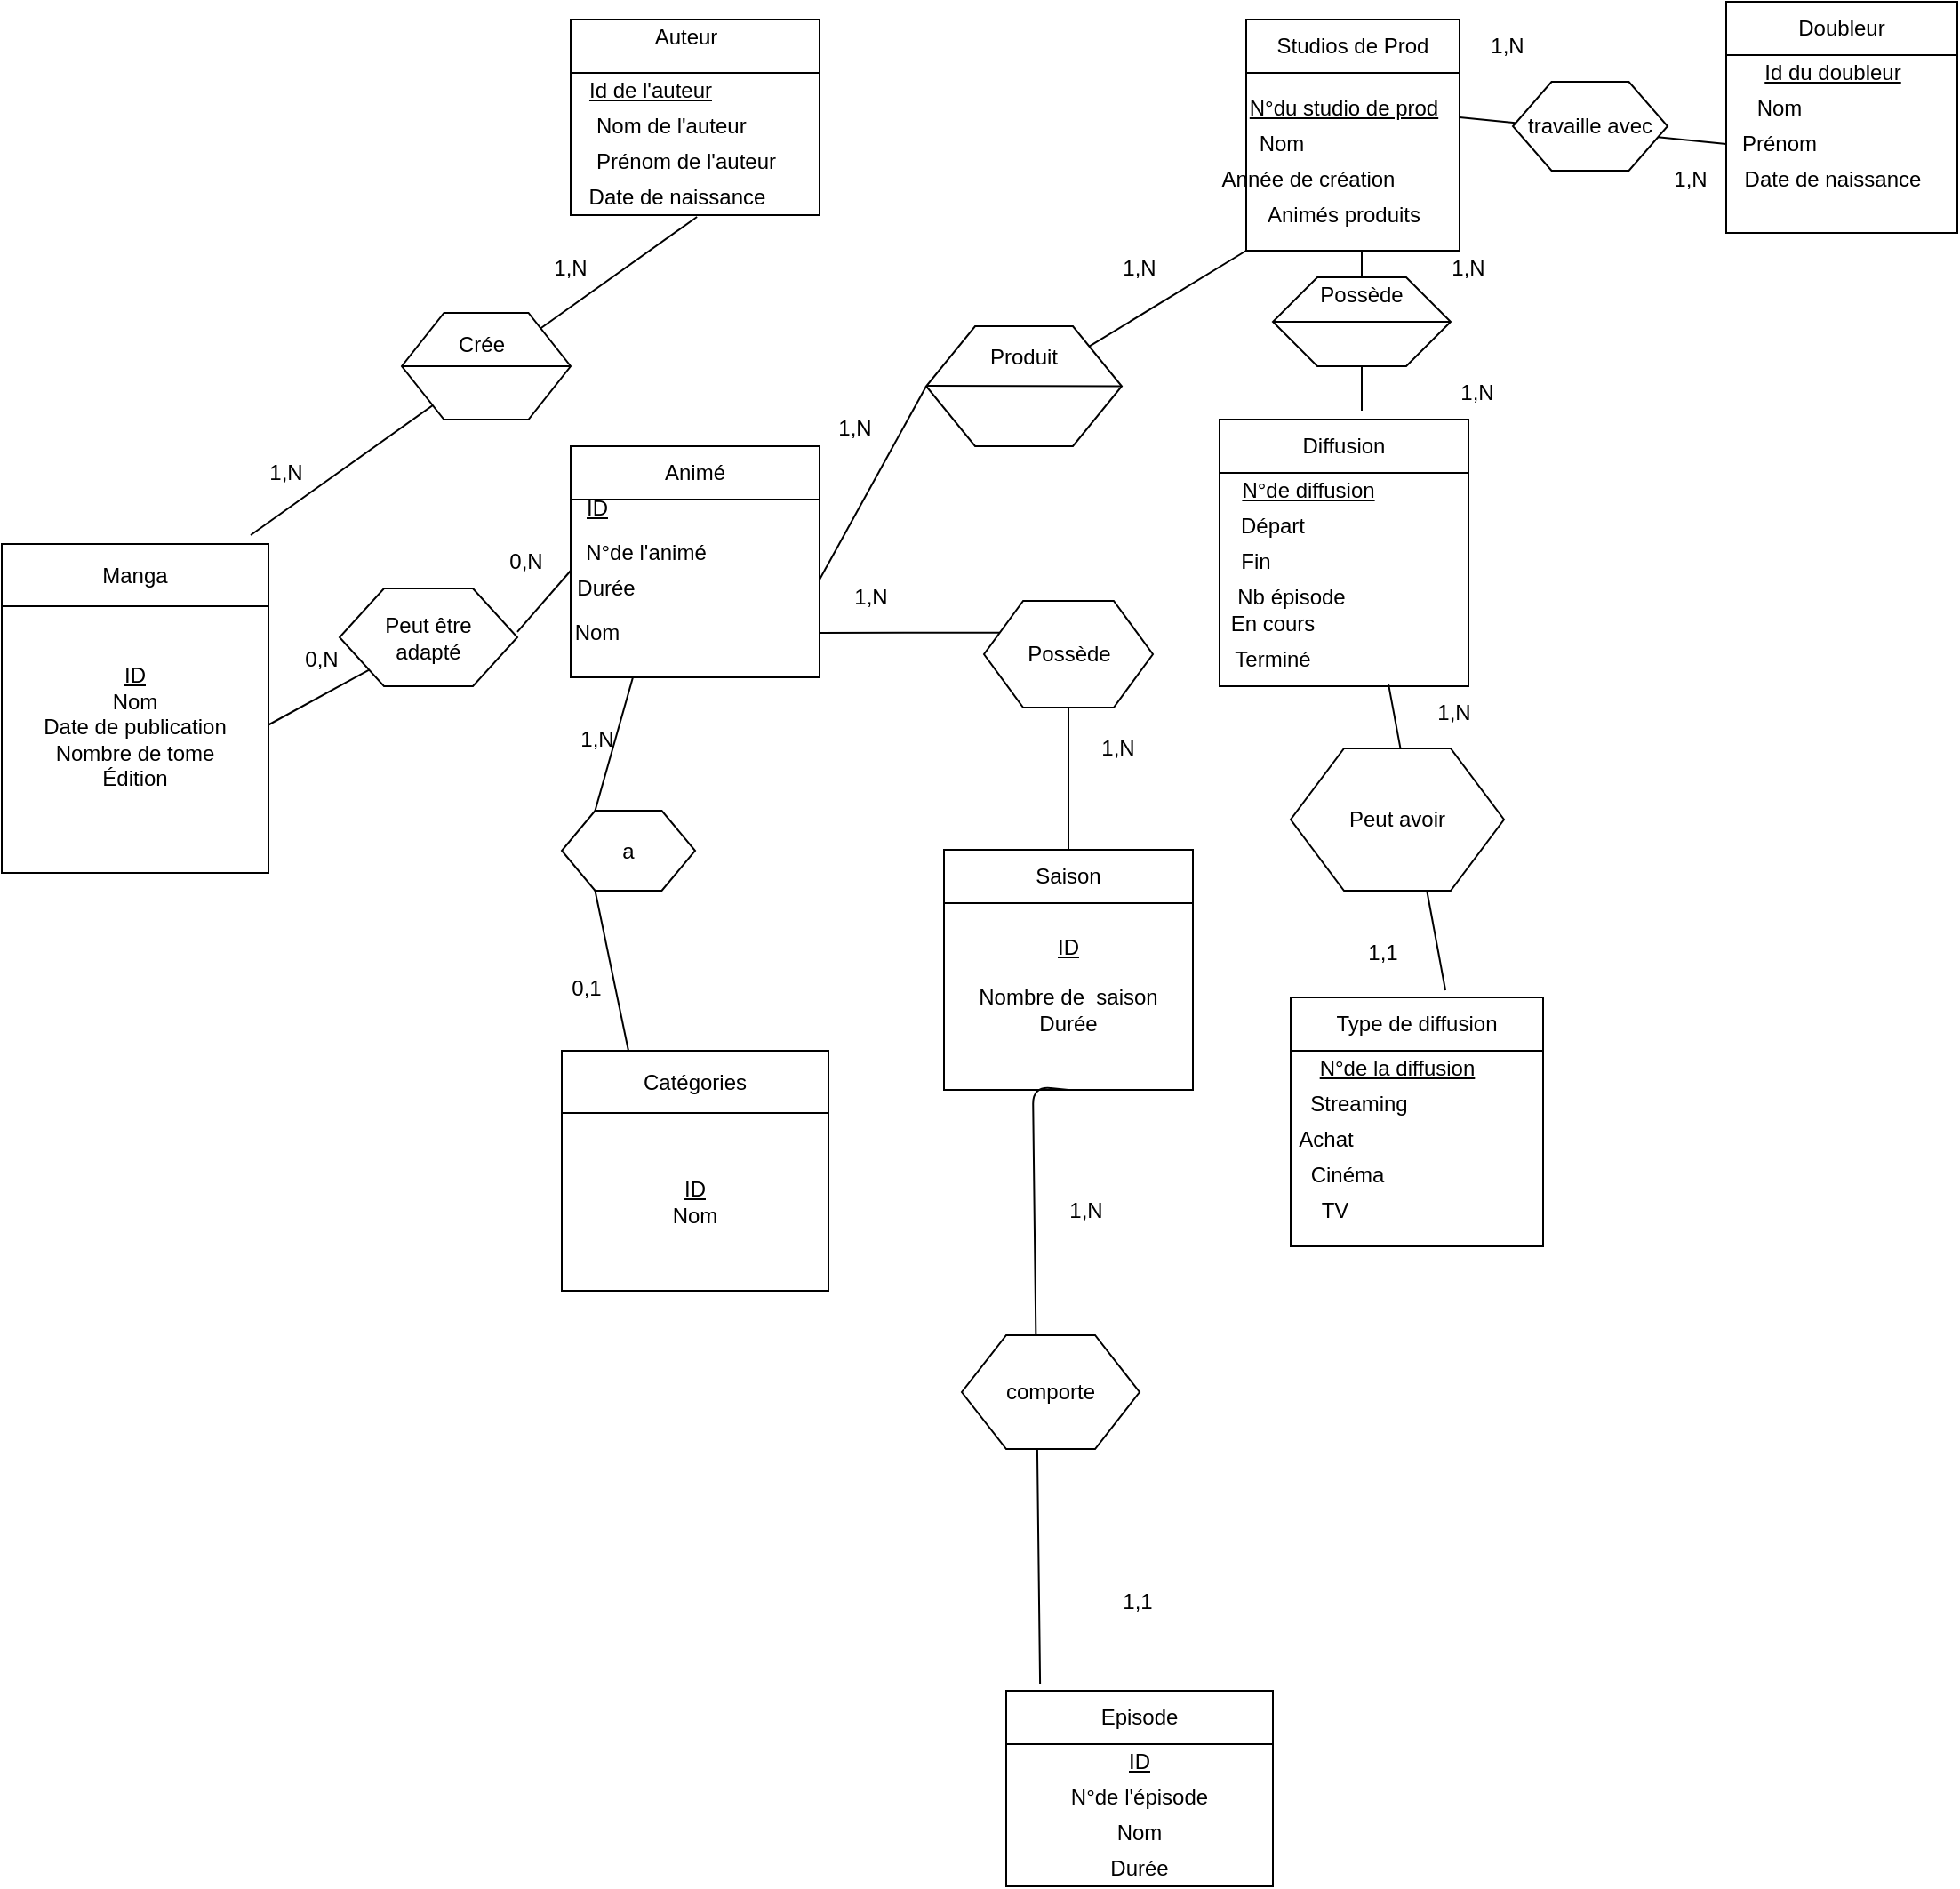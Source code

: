 <mxfile version="12.5.5" type="device"><diagram id="V4q9XSv_r9krPyq23h3g" name="Page-1"><mxGraphModel dx="2542" dy="778" grid="1" gridSize="10" guides="1" tooltips="1" connect="1" arrows="1" fold="1" page="1" pageScale="1" pageWidth="827" pageHeight="1169" math="0" shadow="0"><root><mxCell id="0"/><mxCell id="1" parent="0"/><mxCell id="YOqM2e3xHl-1fSSVkeGc-1" value="" style="rounded=0;whiteSpace=wrap;html=1;" parent="1" vertex="1"><mxGeometry x="20" y="20" width="140" height="60" as="geometry"/></mxCell><mxCell id="YOqM2e3xHl-1fSSVkeGc-2" value="" style="rounded=0;whiteSpace=wrap;html=1;" parent="1" vertex="1"><mxGeometry x="20" y="50" width="140" height="80" as="geometry"/></mxCell><mxCell id="YOqM2e3xHl-1fSSVkeGc-5" value="&lt;u&gt;Id de l'auteur&lt;/u&gt;" style="text;html=1;strokeColor=none;fillColor=none;align=center;verticalAlign=middle;whiteSpace=wrap;rounded=0;" parent="1" vertex="1"><mxGeometry x="20" y="50" width="90" height="20" as="geometry"/></mxCell><mxCell id="YOqM2e3xHl-1fSSVkeGc-6" value="&amp;nbsp;Nom de l'auteur" style="text;html=1;strokeColor=none;fillColor=none;align=center;verticalAlign=middle;whiteSpace=wrap;rounded=0;" parent="1" vertex="1"><mxGeometry x="20" y="70" width="110" height="20" as="geometry"/></mxCell><mxCell id="YOqM2e3xHl-1fSSVkeGc-7" value="Prénom de l'auteur" style="text;html=1;strokeColor=none;fillColor=none;align=center;verticalAlign=middle;whiteSpace=wrap;rounded=0;" parent="1" vertex="1"><mxGeometry x="20" y="90" width="130" height="20" as="geometry"/></mxCell><mxCell id="YOqM2e3xHl-1fSSVkeGc-8" value="Date de naissance" style="text;html=1;strokeColor=none;fillColor=none;align=center;verticalAlign=middle;whiteSpace=wrap;rounded=0;" parent="1" vertex="1"><mxGeometry x="10" y="110" width="140" height="20" as="geometry"/></mxCell><mxCell id="YOqM2e3xHl-1fSSVkeGc-9" value="Auteur" style="text;html=1;strokeColor=none;fillColor=none;align=center;verticalAlign=middle;whiteSpace=wrap;rounded=0;" parent="1" vertex="1"><mxGeometry x="65" y="20" width="40" height="20" as="geometry"/></mxCell><mxCell id="YOqM2e3xHl-1fSSVkeGc-10" value="" style="rounded=0;whiteSpace=wrap;html=1;" parent="1" vertex="1"><mxGeometry x="20" y="290" width="140" height="100" as="geometry"/></mxCell><mxCell id="YOqM2e3xHl-1fSSVkeGc-11" value="" style="rounded=0;whiteSpace=wrap;html=1;" parent="1" vertex="1"><mxGeometry x="20" y="260" width="140" height="30" as="geometry"/></mxCell><mxCell id="YOqM2e3xHl-1fSSVkeGc-12" value="Animé" style="text;html=1;strokeColor=none;fillColor=none;align=center;verticalAlign=middle;whiteSpace=wrap;rounded=0;" parent="1" vertex="1"><mxGeometry x="70" y="265" width="40" height="20" as="geometry"/></mxCell><mxCell id="YOqM2e3xHl-1fSSVkeGc-13" value="N°de l'animé" style="text;html=1;strokeColor=none;fillColor=none;align=center;verticalAlign=middle;whiteSpace=wrap;rounded=0;" parent="1" vertex="1"><mxGeometry x="20" y="310" width="85" height="20" as="geometry"/></mxCell><mxCell id="YOqM2e3xHl-1fSSVkeGc-16" value="Durée" style="text;html=1;strokeColor=none;fillColor=none;align=center;verticalAlign=middle;whiteSpace=wrap;rounded=0;" parent="1" vertex="1"><mxGeometry x="20" y="330" width="40" height="20" as="geometry"/></mxCell><mxCell id="YOqM2e3xHl-1fSSVkeGc-17" value="" style="endArrow=none;html=1;entryX=0.579;entryY=1.05;entryDx=0;entryDy=0;entryPerimeter=0;" parent="1" target="YOqM2e3xHl-1fSSVkeGc-8" edge="1"><mxGeometry width="50" height="50" relative="1" as="geometry"><mxPoint x="-160" y="310" as="sourcePoint"/><mxPoint x="107.5" y="170" as="targetPoint"/></mxGeometry></mxCell><mxCell id="YOqM2e3xHl-1fSSVkeGc-18" value="" style="shape=hexagon;perimeter=hexagonPerimeter2;whiteSpace=wrap;html=1;" parent="1" vertex="1"><mxGeometry x="-75" y="185" width="95" height="60" as="geometry"/></mxCell><mxCell id="YOqM2e3xHl-1fSSVkeGc-20" value="" style="endArrow=none;html=1;entryX=1;entryY=0.5;entryDx=0;entryDy=0;exitX=0;exitY=0.5;exitDx=0;exitDy=0;" parent="1" source="YOqM2e3xHl-1fSSVkeGc-18" target="YOqM2e3xHl-1fSSVkeGc-18" edge="1"><mxGeometry width="50" height="50" relative="1" as="geometry"><mxPoint x="65" y="230" as="sourcePoint"/><mxPoint x="115" y="180" as="targetPoint"/></mxGeometry></mxCell><mxCell id="YOqM2e3xHl-1fSSVkeGc-21" value="Crée" style="text;html=1;strokeColor=none;fillColor=none;align=center;verticalAlign=middle;whiteSpace=wrap;rounded=0;" parent="1" vertex="1"><mxGeometry x="-50" y="192.5" width="40" height="20" as="geometry"/></mxCell><mxCell id="YOqM2e3xHl-1fSSVkeGc-22" value="Studios de Prod" style="rounded=0;whiteSpace=wrap;html=1;" parent="1" vertex="1"><mxGeometry x="400" y="20" width="120" height="30" as="geometry"/></mxCell><mxCell id="YOqM2e3xHl-1fSSVkeGc-23" value="" style="rounded=0;whiteSpace=wrap;html=1;" parent="1" vertex="1"><mxGeometry x="400" y="50" width="120" height="100" as="geometry"/></mxCell><mxCell id="YOqM2e3xHl-1fSSVkeGc-24" value="&lt;u&gt;N°du studio de prod&lt;/u&gt;" style="text;html=1;strokeColor=none;fillColor=none;align=center;verticalAlign=middle;whiteSpace=wrap;rounded=0;" parent="1" vertex="1"><mxGeometry x="400" y="60" width="110" height="20" as="geometry"/></mxCell><mxCell id="YOqM2e3xHl-1fSSVkeGc-25" value="Nom" style="text;html=1;strokeColor=none;fillColor=none;align=center;verticalAlign=middle;whiteSpace=wrap;rounded=0;" parent="1" vertex="1"><mxGeometry x="400" y="80" width="40" height="20" as="geometry"/></mxCell><mxCell id="YOqM2e3xHl-1fSSVkeGc-26" value="Année de création " style="text;html=1;strokeColor=none;fillColor=none;align=center;verticalAlign=middle;whiteSpace=wrap;rounded=0;" parent="1" vertex="1"><mxGeometry x="380" y="100" width="110" height="20" as="geometry"/></mxCell><mxCell id="YOqM2e3xHl-1fSSVkeGc-27" value="Animés produits" style="text;html=1;strokeColor=none;fillColor=none;align=center;verticalAlign=middle;whiteSpace=wrap;rounded=0;" parent="1" vertex="1"><mxGeometry x="395" y="120" width="120" height="20" as="geometry"/></mxCell><mxCell id="YOqM2e3xHl-1fSSVkeGc-32" value="Diffusion" style="rounded=0;whiteSpace=wrap;html=1;" parent="1" vertex="1"><mxGeometry x="385" y="245" width="140" height="30" as="geometry"/></mxCell><mxCell id="YOqM2e3xHl-1fSSVkeGc-33" value="" style="rounded=0;whiteSpace=wrap;html=1;" parent="1" vertex="1"><mxGeometry x="385" y="275" width="140" height="120" as="geometry"/></mxCell><mxCell id="YOqM2e3xHl-1fSSVkeGc-34" value="&lt;u&gt;N°de diffusion &lt;/u&gt;" style="text;html=1;strokeColor=none;fillColor=none;align=center;verticalAlign=middle;whiteSpace=wrap;rounded=0;" parent="1" vertex="1"><mxGeometry x="385" y="275" width="100" height="20" as="geometry"/></mxCell><mxCell id="YOqM2e3xHl-1fSSVkeGc-35" value="Départ" style="text;html=1;strokeColor=none;fillColor=none;align=center;verticalAlign=middle;whiteSpace=wrap;rounded=0;" parent="1" vertex="1"><mxGeometry x="395" y="295" width="40" height="20" as="geometry"/></mxCell><mxCell id="YOqM2e3xHl-1fSSVkeGc-36" value="Fin" style="text;html=1;align=center;verticalAlign=middle;resizable=0;points=[];autosize=1;" parent="1" vertex="1"><mxGeometry x="385" y="315" width="40" height="20" as="geometry"/></mxCell><mxCell id="YOqM2e3xHl-1fSSVkeGc-39" value="Nb épisode " style="text;html=1;align=center;verticalAlign=middle;resizable=0;points=[];autosize=1;" parent="1" vertex="1"><mxGeometry x="385" y="335" width="80" height="20" as="geometry"/></mxCell><mxCell id="YOqM2e3xHl-1fSSVkeGc-42" value="En cours" style="text;html=1;strokeColor=none;fillColor=none;align=center;verticalAlign=middle;whiteSpace=wrap;rounded=0;" parent="1" vertex="1"><mxGeometry x="385" y="350" width="60" height="20" as="geometry"/></mxCell><mxCell id="YOqM2e3xHl-1fSSVkeGc-43" value="Terminé" style="text;html=1;strokeColor=none;fillColor=none;align=center;verticalAlign=middle;whiteSpace=wrap;rounded=0;" parent="1" vertex="1"><mxGeometry x="385" y="370" width="60" height="20" as="geometry"/></mxCell><mxCell id="YOqM2e3xHl-1fSSVkeGc-48" value="Nom" style="text;html=1;strokeColor=none;fillColor=none;align=center;verticalAlign=middle;whiteSpace=wrap;rounded=0;" parent="1" vertex="1"><mxGeometry x="15" y="355" width="40" height="20" as="geometry"/></mxCell><mxCell id="YOqM2e3xHl-1fSSVkeGc-50" value="" style="endArrow=none;html=1;" parent="1" edge="1"><mxGeometry width="50" height="50" relative="1" as="geometry"><mxPoint x="465" y="240" as="sourcePoint"/><mxPoint x="465" y="150" as="targetPoint"/></mxGeometry></mxCell><mxCell id="YOqM2e3xHl-1fSSVkeGc-51" value="" style="endArrow=none;html=1;entryX=0;entryY=1;entryDx=0;entryDy=0;" parent="1" source="YOqM2e3xHl-1fSSVkeGc-52" target="YOqM2e3xHl-1fSSVkeGc-23" edge="1"><mxGeometry width="50" height="50" relative="1" as="geometry"><mxPoint x="160" y="335" as="sourcePoint"/><mxPoint x="210" y="285" as="targetPoint"/></mxGeometry></mxCell><mxCell id="YOqM2e3xHl-1fSSVkeGc-52" value="" style="shape=hexagon;perimeter=hexagonPerimeter2;whiteSpace=wrap;html=1;" parent="1" vertex="1"><mxGeometry x="220" y="192.5" width="110" height="67.5" as="geometry"/></mxCell><mxCell id="YOqM2e3xHl-1fSSVkeGc-53" value="" style="endArrow=none;html=1;entryX=0;entryY=0.5;entryDx=0;entryDy=0;" parent="1" target="YOqM2e3xHl-1fSSVkeGc-52" edge="1"><mxGeometry width="50" height="50" relative="1" as="geometry"><mxPoint x="160" y="335" as="sourcePoint"/><mxPoint x="230" y="356" as="targetPoint"/></mxGeometry></mxCell><mxCell id="YOqM2e3xHl-1fSSVkeGc-54" value="" style="endArrow=none;html=1;entryX=1;entryY=0.5;entryDx=0;entryDy=0;" parent="1" target="YOqM2e3xHl-1fSSVkeGc-57" edge="1"><mxGeometry width="50" height="50" relative="1" as="geometry"><mxPoint x="422" y="190" as="sourcePoint"/><mxPoint x="472" y="140" as="targetPoint"/></mxGeometry></mxCell><mxCell id="YOqM2e3xHl-1fSSVkeGc-55" value="" style="endArrow=none;html=1;entryX=1;entryY=0.5;entryDx=0;entryDy=0;" parent="1" target="YOqM2e3xHl-1fSSVkeGc-52" edge="1"><mxGeometry width="50" height="50" relative="1" as="geometry"><mxPoint x="220" y="226" as="sourcePoint"/><mxPoint x="270" y="180" as="targetPoint"/></mxGeometry></mxCell><mxCell id="YOqM2e3xHl-1fSSVkeGc-56" value="Produit " style="text;html=1;strokeColor=none;fillColor=none;align=center;verticalAlign=middle;whiteSpace=wrap;rounded=0;" parent="1" vertex="1"><mxGeometry x="255" y="200" width="40" height="20" as="geometry"/></mxCell><mxCell id="YOqM2e3xHl-1fSSVkeGc-57" value="" style="shape=hexagon;perimeter=hexagonPerimeter2;whiteSpace=wrap;html=1;" parent="1" vertex="1"><mxGeometry x="415" y="165" width="100" height="50" as="geometry"/></mxCell><mxCell id="YOqM2e3xHl-1fSSVkeGc-58" value="Possède" style="text;html=1;strokeColor=none;fillColor=none;align=center;verticalAlign=middle;whiteSpace=wrap;rounded=0;" parent="1" vertex="1"><mxGeometry x="445" y="165" width="40" height="20" as="geometry"/></mxCell><mxCell id="YOqM2e3xHl-1fSSVkeGc-59" value="" style="endArrow=none;html=1;entryX=1;entryY=0.5;entryDx=0;entryDy=0;exitX=0;exitY=0.5;exitDx=0;exitDy=0;" parent="1" source="YOqM2e3xHl-1fSSVkeGc-57" target="YOqM2e3xHl-1fSSVkeGc-57" edge="1"><mxGeometry width="50" height="50" relative="1" as="geometry"><mxPoint x="440" y="215" as="sourcePoint"/><mxPoint x="490" y="165" as="targetPoint"/></mxGeometry></mxCell><mxCell id="YOqM2e3xHl-1fSSVkeGc-60" value="Doubleur" style="rounded=0;whiteSpace=wrap;html=1;" parent="1" vertex="1"><mxGeometry x="670" y="10" width="130" height="30" as="geometry"/></mxCell><mxCell id="YOqM2e3xHl-1fSSVkeGc-61" value="" style="rounded=0;whiteSpace=wrap;html=1;" parent="1" vertex="1"><mxGeometry x="670" y="40" width="130" height="100" as="geometry"/></mxCell><mxCell id="YOqM2e3xHl-1fSSVkeGc-64" value="Type de diffusion" style="rounded=0;whiteSpace=wrap;html=1;" parent="1" vertex="1"><mxGeometry x="425" y="570" width="142" height="30" as="geometry"/></mxCell><mxCell id="YOqM2e3xHl-1fSSVkeGc-65" value="" style="rounded=0;whiteSpace=wrap;html=1;" parent="1" vertex="1"><mxGeometry x="425" y="600" width="142" height="110" as="geometry"/></mxCell><mxCell id="YOqM2e3xHl-1fSSVkeGc-66" value="Episode" style="rounded=0;whiteSpace=wrap;html=1;" parent="1" vertex="1"><mxGeometry x="265" y="960" width="150" height="30" as="geometry"/></mxCell><mxCell id="YOqM2e3xHl-1fSSVkeGc-67" value="" style="rounded=0;whiteSpace=wrap;html=1;" parent="1" vertex="1"><mxGeometry x="265" y="990" width="150" height="80" as="geometry"/></mxCell><mxCell id="YOqM2e3xHl-1fSSVkeGc-68" value="Catégories" style="rounded=0;whiteSpace=wrap;html=1;" parent="1" vertex="1"><mxGeometry x="15" y="600" width="150" height="35" as="geometry"/></mxCell><mxCell id="YOqM2e3xHl-1fSSVkeGc-69" value="&lt;div&gt;&lt;u&gt;ID&lt;br&gt;&lt;/u&gt;&lt;/div&gt;&lt;div&gt;Nom&lt;br&gt;&lt;u&gt;&lt;/u&gt;&lt;/div&gt;" style="rounded=0;whiteSpace=wrap;html=1;" parent="1" vertex="1"><mxGeometry x="15" y="635" width="150" height="100" as="geometry"/></mxCell><mxCell id="YOqM2e3xHl-1fSSVkeGc-72" value="Saison" style="rounded=0;whiteSpace=wrap;html=1;" parent="1" vertex="1"><mxGeometry x="230" y="487" width="140" height="30" as="geometry"/></mxCell><mxCell id="YOqM2e3xHl-1fSSVkeGc-73" value="&lt;div&gt;&lt;u&gt;ID&lt;br&gt;&lt;/u&gt;&lt;/div&gt;&lt;div&gt;&lt;br&gt;&lt;/div&gt;&lt;div&gt;Nombre de&amp;nbsp; saison&lt;/div&gt;&lt;div&gt;Durée &lt;br&gt;&lt;/div&gt;&lt;div&gt;&lt;br&gt;&lt;/div&gt;" style="rounded=0;whiteSpace=wrap;html=1;" parent="1" vertex="1"><mxGeometry x="230" y="517" width="140" height="105" as="geometry"/></mxCell><mxCell id="YOqM2e3xHl-1fSSVkeGc-74" value="&lt;u&gt;Id du doubleur&lt;/u&gt;" style="text;html=1;strokeColor=none;fillColor=none;align=center;verticalAlign=middle;whiteSpace=wrap;rounded=0;" parent="1" vertex="1"><mxGeometry x="680" y="40" width="100" height="20" as="geometry"/></mxCell><mxCell id="YOqM2e3xHl-1fSSVkeGc-75" value="Nom" style="text;html=1;strokeColor=none;fillColor=none;align=center;verticalAlign=middle;whiteSpace=wrap;rounded=0;" parent="1" vertex="1"><mxGeometry x="680" y="60" width="40" height="20" as="geometry"/></mxCell><mxCell id="YOqM2e3xHl-1fSSVkeGc-76" value="Prénom" style="text;html=1;strokeColor=none;fillColor=none;align=center;verticalAlign=middle;whiteSpace=wrap;rounded=0;" parent="1" vertex="1"><mxGeometry x="680" y="80" width="40" height="20" as="geometry"/></mxCell><mxCell id="YOqM2e3xHl-1fSSVkeGc-77" value="Date de naissance" style="text;html=1;strokeColor=none;fillColor=none;align=center;verticalAlign=middle;whiteSpace=wrap;rounded=0;" parent="1" vertex="1"><mxGeometry x="660" y="100" width="140" height="20" as="geometry"/></mxCell><mxCell id="YOqM2e3xHl-1fSSVkeGc-81" value="&lt;u&gt;N°de la diffusion&lt;/u&gt;" style="text;html=1;strokeColor=none;fillColor=none;align=center;verticalAlign=middle;whiteSpace=wrap;rounded=0;" parent="1" vertex="1"><mxGeometry x="425" y="600" width="120" height="20" as="geometry"/></mxCell><mxCell id="YOqM2e3xHl-1fSSVkeGc-82" value="Streaming" style="text;html=1;strokeColor=none;fillColor=none;align=center;verticalAlign=middle;whiteSpace=wrap;rounded=0;" parent="1" vertex="1"><mxGeometry x="430" y="620" width="67" height="20" as="geometry"/></mxCell><mxCell id="YOqM2e3xHl-1fSSVkeGc-83" value="Achat" style="text;html=1;strokeColor=none;fillColor=none;align=center;verticalAlign=middle;whiteSpace=wrap;rounded=0;" parent="1" vertex="1"><mxGeometry x="425" y="640" width="40" height="20" as="geometry"/></mxCell><mxCell id="YOqM2e3xHl-1fSSVkeGc-86" value="Cinéma" style="text;html=1;strokeColor=none;fillColor=none;align=center;verticalAlign=middle;whiteSpace=wrap;rounded=0;" parent="1" vertex="1"><mxGeometry x="437" y="660" width="40" height="20" as="geometry"/></mxCell><mxCell id="YOqM2e3xHl-1fSSVkeGc-87" value="TV" style="text;html=1;strokeColor=none;fillColor=none;align=center;verticalAlign=middle;whiteSpace=wrap;rounded=0;" parent="1" vertex="1"><mxGeometry x="430" y="680" width="40" height="20" as="geometry"/></mxCell><mxCell id="1bnwGUzfcAy1ce6JonBu-2" value="" style="endArrow=none;html=1;entryX=0.25;entryY=1;entryDx=0;entryDy=0;exitX=0.25;exitY=0;exitDx=0;exitDy=0;" parent="1" source="EHtuywZmHREgWLGtabjx-13" target="YOqM2e3xHl-1fSSVkeGc-10" edge="1"><mxGeometry width="50" height="50" relative="1" as="geometry"><mxPoint x="-10" y="880" as="sourcePoint"/><mxPoint x="40" y="830" as="targetPoint"/></mxGeometry></mxCell><mxCell id="1bnwGUzfcAy1ce6JonBu-3" value="" style="endArrow=none;html=1;exitX=0.127;exitY=-0.133;exitDx=0;exitDy=0;exitPerimeter=0;entryX=0.5;entryY=1;entryDx=0;entryDy=0;" parent="1" source="YOqM2e3xHl-1fSSVkeGc-66" target="YOqM2e3xHl-1fSSVkeGc-73" edge="1"><mxGeometry width="50" height="50" relative="1" as="geometry"><mxPoint x="80" y="820" as="sourcePoint"/><mxPoint x="130" y="770" as="targetPoint"/><Array as="points"><mxPoint x="280" y="620"/></Array></mxGeometry></mxCell><mxCell id="1bnwGUzfcAy1ce6JonBu-4" value="" style="endArrow=none;html=1;entryX=0.679;entryY=0.992;entryDx=0;entryDy=0;entryPerimeter=0;exitX=0.613;exitY=-0.133;exitDx=0;exitDy=0;exitPerimeter=0;" parent="1" source="YOqM2e3xHl-1fSSVkeGc-64" target="YOqM2e3xHl-1fSSVkeGc-33" edge="1"><mxGeometry width="50" height="50" relative="1" as="geometry"><mxPoint x="590" y="500" as="sourcePoint"/><mxPoint x="640" y="450" as="targetPoint"/></mxGeometry></mxCell><mxCell id="1bnwGUzfcAy1ce6JonBu-5" value="" style="endArrow=none;html=1;exitX=1;exitY=0.25;exitDx=0;exitDy=0;entryX=0;entryY=0.5;entryDx=0;entryDy=0;" parent="1" source="YOqM2e3xHl-1fSSVkeGc-23" target="YOqM2e3xHl-1fSSVkeGc-61" edge="1"><mxGeometry width="50" height="50" relative="1" as="geometry"><mxPoint x="540" y="130" as="sourcePoint"/><mxPoint x="590" y="80" as="targetPoint"/></mxGeometry></mxCell><mxCell id="1bnwGUzfcAy1ce6JonBu-7" value="N°de l'épisode " style="text;html=1;strokeColor=none;fillColor=none;align=center;verticalAlign=middle;whiteSpace=wrap;rounded=0;" parent="1" vertex="1"><mxGeometry x="265" y="1010" width="150" height="20" as="geometry"/></mxCell><mxCell id="1bnwGUzfcAy1ce6JonBu-8" value="Nom" style="text;html=1;strokeColor=none;fillColor=none;align=center;verticalAlign=middle;whiteSpace=wrap;rounded=0;" parent="1" vertex="1"><mxGeometry x="265" y="1030" width="150" height="20" as="geometry"/></mxCell><mxCell id="1bnwGUzfcAy1ce6JonBu-9" value="Durée" style="text;html=1;strokeColor=none;fillColor=none;align=center;verticalAlign=middle;whiteSpace=wrap;rounded=0;" parent="1" vertex="1"><mxGeometry x="265" y="1050" width="150" height="20" as="geometry"/></mxCell><mxCell id="1bnwGUzfcAy1ce6JonBu-11" value="&lt;u&gt;ID&lt;/u&gt;" style="text;html=1;strokeColor=none;fillColor=none;align=center;verticalAlign=middle;whiteSpace=wrap;rounded=0;" parent="1" vertex="1"><mxGeometry x="320" y="990" width="40" height="20" as="geometry"/></mxCell><mxCell id="1bnwGUzfcAy1ce6JonBu-13" value="&lt;u&gt;ID&lt;/u&gt;" style="text;html=1;strokeColor=none;fillColor=none;align=center;verticalAlign=middle;whiteSpace=wrap;rounded=0;" parent="1" vertex="1"><mxGeometry x="-30" y="285" width="130" height="20" as="geometry"/></mxCell><mxCell id="1bnwGUzfcAy1ce6JonBu-15" value="comporte" style="shape=hexagon;perimeter=hexagonPerimeter2;whiteSpace=wrap;html=1;" parent="1" vertex="1"><mxGeometry x="240" y="760" width="100" height="64" as="geometry"/></mxCell><mxCell id="1bnwGUzfcAy1ce6JonBu-18" value="Peut avoir" style="shape=hexagon;perimeter=hexagonPerimeter2;whiteSpace=wrap;html=1;" parent="1" vertex="1"><mxGeometry x="425" y="430" width="120" height="80" as="geometry"/></mxCell><mxCell id="1bnwGUzfcAy1ce6JonBu-22" value="Manga" style="rounded=0;whiteSpace=wrap;html=1;" parent="1" vertex="1"><mxGeometry x="-300" y="315" width="150" height="35" as="geometry"/></mxCell><mxCell id="1bnwGUzfcAy1ce6JonBu-23" value="&lt;div&gt;&lt;u&gt;ID&lt;/u&gt;&lt;/div&gt;&lt;div&gt;Nom&lt;/div&gt;&lt;div&gt;Date de publication&lt;/div&gt;&lt;div&gt;Nombre de tome &lt;br&gt;&lt;/div&gt;&lt;div&gt;Édition&lt;/div&gt;&lt;div&gt; &lt;br&gt;&lt;u&gt;&lt;/u&gt;&lt;/div&gt;" style="whiteSpace=wrap;html=1;aspect=fixed;" parent="1" vertex="1"><mxGeometry x="-300" y="350" width="150" height="150" as="geometry"/></mxCell><mxCell id="1bnwGUzfcAy1ce6JonBu-26" value="" style="endArrow=none;html=1;exitX=1;exitY=0.445;exitDx=0;exitDy=0;exitPerimeter=0;" parent="1" source="1bnwGUzfcAy1ce6JonBu-27" edge="1"><mxGeometry width="50" height="50" relative="1" as="geometry"><mxPoint x="-30" y="380" as="sourcePoint"/><mxPoint x="20" y="330" as="targetPoint"/></mxGeometry></mxCell><mxCell id="1bnwGUzfcAy1ce6JonBu-27" value="&lt;div&gt;Peut être &lt;br&gt;&lt;/div&gt;&lt;div&gt;adapté&lt;br&gt;&lt;/div&gt;" style="shape=hexagon;perimeter=hexagonPerimeter2;whiteSpace=wrap;html=1;" parent="1" vertex="1"><mxGeometry x="-110" y="340" width="100" height="55" as="geometry"/></mxCell><mxCell id="1bnwGUzfcAy1ce6JonBu-28" value="" style="endArrow=none;html=1;exitX=1;exitY=0.445;exitDx=0;exitDy=0;exitPerimeter=0;" parent="1" source="1bnwGUzfcAy1ce6JonBu-23" target="1bnwGUzfcAy1ce6JonBu-27" edge="1"><mxGeometry width="50" height="50" relative="1" as="geometry"><mxPoint x="-145" y="418.975" as="sourcePoint"/><mxPoint x="20" y="330" as="targetPoint"/></mxGeometry></mxCell><mxCell id="1bnwGUzfcAy1ce6JonBu-31" value="1,N" style="text;html=1;strokeColor=none;fillColor=none;align=center;verticalAlign=middle;whiteSpace=wrap;rounded=0;" parent="1" vertex="1"><mxGeometry y="150" width="40" height="20" as="geometry"/></mxCell><mxCell id="1bnwGUzfcAy1ce6JonBu-32" value="1,N" style="text;html=1;strokeColor=none;fillColor=none;align=center;verticalAlign=middle;whiteSpace=wrap;rounded=0;" parent="1" vertex="1"><mxGeometry x="-160" y="265" width="40" height="20" as="geometry"/></mxCell><mxCell id="1bnwGUzfcAy1ce6JonBu-33" value="0,N" style="text;html=1;strokeColor=none;fillColor=none;align=center;verticalAlign=middle;whiteSpace=wrap;rounded=0;" parent="1" vertex="1"><mxGeometry x="-140" y="370" width="40" height="20" as="geometry"/></mxCell><mxCell id="1bnwGUzfcAy1ce6JonBu-34" value="0,N" style="text;html=1;strokeColor=none;fillColor=none;align=center;verticalAlign=middle;whiteSpace=wrap;rounded=0;" parent="1" vertex="1"><mxGeometry x="-25" y="315" width="40" height="20" as="geometry"/></mxCell><mxCell id="1bnwGUzfcAy1ce6JonBu-35" value="1,N" style="text;html=1;strokeColor=none;fillColor=none;align=center;verticalAlign=middle;whiteSpace=wrap;rounded=0;" parent="1" vertex="1"><mxGeometry x="15" y="415" width="40" height="20" as="geometry"/></mxCell><mxCell id="1bnwGUzfcAy1ce6JonBu-36" value="0,1" style="text;html=1;strokeColor=none;fillColor=none;align=center;verticalAlign=middle;whiteSpace=wrap;rounded=0;" parent="1" vertex="1"><mxGeometry x="9" y="555" width="40" height="20" as="geometry"/></mxCell><mxCell id="1bnwGUzfcAy1ce6JonBu-39" value="1,N" style="text;html=1;strokeColor=none;fillColor=none;align=center;verticalAlign=middle;whiteSpace=wrap;rounded=0;" parent="1" vertex="1"><mxGeometry x="290" y="680" width="40" height="20" as="geometry"/></mxCell><mxCell id="1bnwGUzfcAy1ce6JonBu-40" value="1,1" style="text;html=1;strokeColor=none;fillColor=none;align=center;verticalAlign=middle;whiteSpace=wrap;rounded=0;" parent="1" vertex="1"><mxGeometry x="319" y="900" width="40" height="20" as="geometry"/></mxCell><mxCell id="1bnwGUzfcAy1ce6JonBu-44" value="1,N" style="text;html=1;strokeColor=none;fillColor=none;align=center;verticalAlign=middle;whiteSpace=wrap;rounded=0;" parent="1" vertex="1"><mxGeometry x="320" y="150" width="40" height="20" as="geometry"/></mxCell><mxCell id="1bnwGUzfcAy1ce6JonBu-45" value="1,N" style="text;html=1;strokeColor=none;fillColor=none;align=center;verticalAlign=middle;whiteSpace=wrap;rounded=0;" parent="1" vertex="1"><mxGeometry x="160" y="240" width="40" height="20" as="geometry"/></mxCell><mxCell id="1bnwGUzfcAy1ce6JonBu-48" value="1,N" style="text;html=1;strokeColor=none;fillColor=none;align=center;verticalAlign=middle;whiteSpace=wrap;rounded=0;" parent="1" vertex="1"><mxGeometry x="505" y="150" width="40" height="20" as="geometry"/></mxCell><mxCell id="1bnwGUzfcAy1ce6JonBu-49" value="1,N" style="text;html=1;strokeColor=none;fillColor=none;align=center;verticalAlign=middle;whiteSpace=wrap;rounded=0;" parent="1" vertex="1"><mxGeometry x="510" y="220" width="40" height="20" as="geometry"/></mxCell><mxCell id="1bnwGUzfcAy1ce6JonBu-50" value="1,N" style="text;html=1;strokeColor=none;fillColor=none;align=center;verticalAlign=middle;whiteSpace=wrap;rounded=0;" parent="1" vertex="1"><mxGeometry x="497" y="400" width="40" height="20" as="geometry"/></mxCell><mxCell id="1bnwGUzfcAy1ce6JonBu-51" value="1,1" style="text;html=1;strokeColor=none;fillColor=none;align=center;verticalAlign=middle;whiteSpace=wrap;rounded=0;" parent="1" vertex="1"><mxGeometry x="457" y="535" width="40" height="20" as="geometry"/></mxCell><mxCell id="1bnwGUzfcAy1ce6JonBu-52" value="1,N" style="text;html=1;strokeColor=none;fillColor=none;align=center;verticalAlign=middle;whiteSpace=wrap;rounded=0;" parent="1" vertex="1"><mxGeometry x="527" y="25" width="40" height="20" as="geometry"/></mxCell><mxCell id="1bnwGUzfcAy1ce6JonBu-53" value="1,N" style="text;html=1;strokeColor=none;fillColor=none;align=center;verticalAlign=middle;whiteSpace=wrap;rounded=0;" parent="1" vertex="1"><mxGeometry x="630" y="100" width="40" height="20" as="geometry"/></mxCell><mxCell id="EHtuywZmHREgWLGtabjx-9" value="Possède" style="shape=hexagon;perimeter=hexagonPerimeter2;whiteSpace=wrap;html=1;size=0.232;" vertex="1" parent="1"><mxGeometry x="252.5" y="347" width="95" height="60" as="geometry"/></mxCell><mxCell id="EHtuywZmHREgWLGtabjx-10" value="" style="endArrow=none;html=1;entryX=0.5;entryY=1;entryDx=0;entryDy=0;exitX=0.5;exitY=0;exitDx=0;exitDy=0;" edge="1" parent="1" source="YOqM2e3xHl-1fSSVkeGc-72" target="EHtuywZmHREgWLGtabjx-9"><mxGeometry width="50" height="50" relative="1" as="geometry"><mxPoint x="300" y="397" as="sourcePoint"/><mxPoint x="300" y="287" as="targetPoint"/></mxGeometry></mxCell><mxCell id="EHtuywZmHREgWLGtabjx-11" value="1,N" style="text;html=1;strokeColor=none;fillColor=none;align=center;verticalAlign=middle;whiteSpace=wrap;rounded=0;" vertex="1" parent="1"><mxGeometry x="169" y="335" width="40" height="20" as="geometry"/></mxCell><mxCell id="EHtuywZmHREgWLGtabjx-12" value="1,N" style="text;html=1;strokeColor=none;fillColor=none;align=center;verticalAlign=middle;whiteSpace=wrap;rounded=0;" vertex="1" parent="1"><mxGeometry x="307.5" y="420" width="40" height="20" as="geometry"/></mxCell><mxCell id="EHtuywZmHREgWLGtabjx-13" value="a" style="shape=hexagon;perimeter=hexagonPerimeter2;whiteSpace=wrap;html=1;" vertex="1" parent="1"><mxGeometry x="15" y="465" width="75" height="45" as="geometry"/></mxCell><mxCell id="EHtuywZmHREgWLGtabjx-14" value="" style="endArrow=none;html=1;entryX=0.25;entryY=1;entryDx=0;entryDy=0;exitX=0.25;exitY=0;exitDx=0;exitDy=0;" edge="1" parent="1" source="YOqM2e3xHl-1fSSVkeGc-68" target="EHtuywZmHREgWLGtabjx-13"><mxGeometry width="50" height="50" relative="1" as="geometry"><mxPoint x="52.5" y="600" as="sourcePoint"/><mxPoint x="55" y="390" as="targetPoint"/></mxGeometry></mxCell><mxCell id="EHtuywZmHREgWLGtabjx-15" value="travaille avec" style="shape=hexagon;perimeter=hexagonPerimeter2;whiteSpace=wrap;html=1;" vertex="1" parent="1"><mxGeometry x="550" y="55" width="87" height="50" as="geometry"/></mxCell><mxCell id="EHtuywZmHREgWLGtabjx-17" value="" style="endArrow=none;html=1;exitX=1;exitY=0.75;exitDx=0;exitDy=0;entryX=0;entryY=0.25;entryDx=0;entryDy=0;" edge="1" parent="1" source="YOqM2e3xHl-1fSSVkeGc-10" target="EHtuywZmHREgWLGtabjx-9"><mxGeometry width="50" height="50" relative="1" as="geometry"><mxPoint x="180" y="380" as="sourcePoint"/><mxPoint x="230" y="330" as="targetPoint"/></mxGeometry></mxCell></root></mxGraphModel></diagram></mxfile>